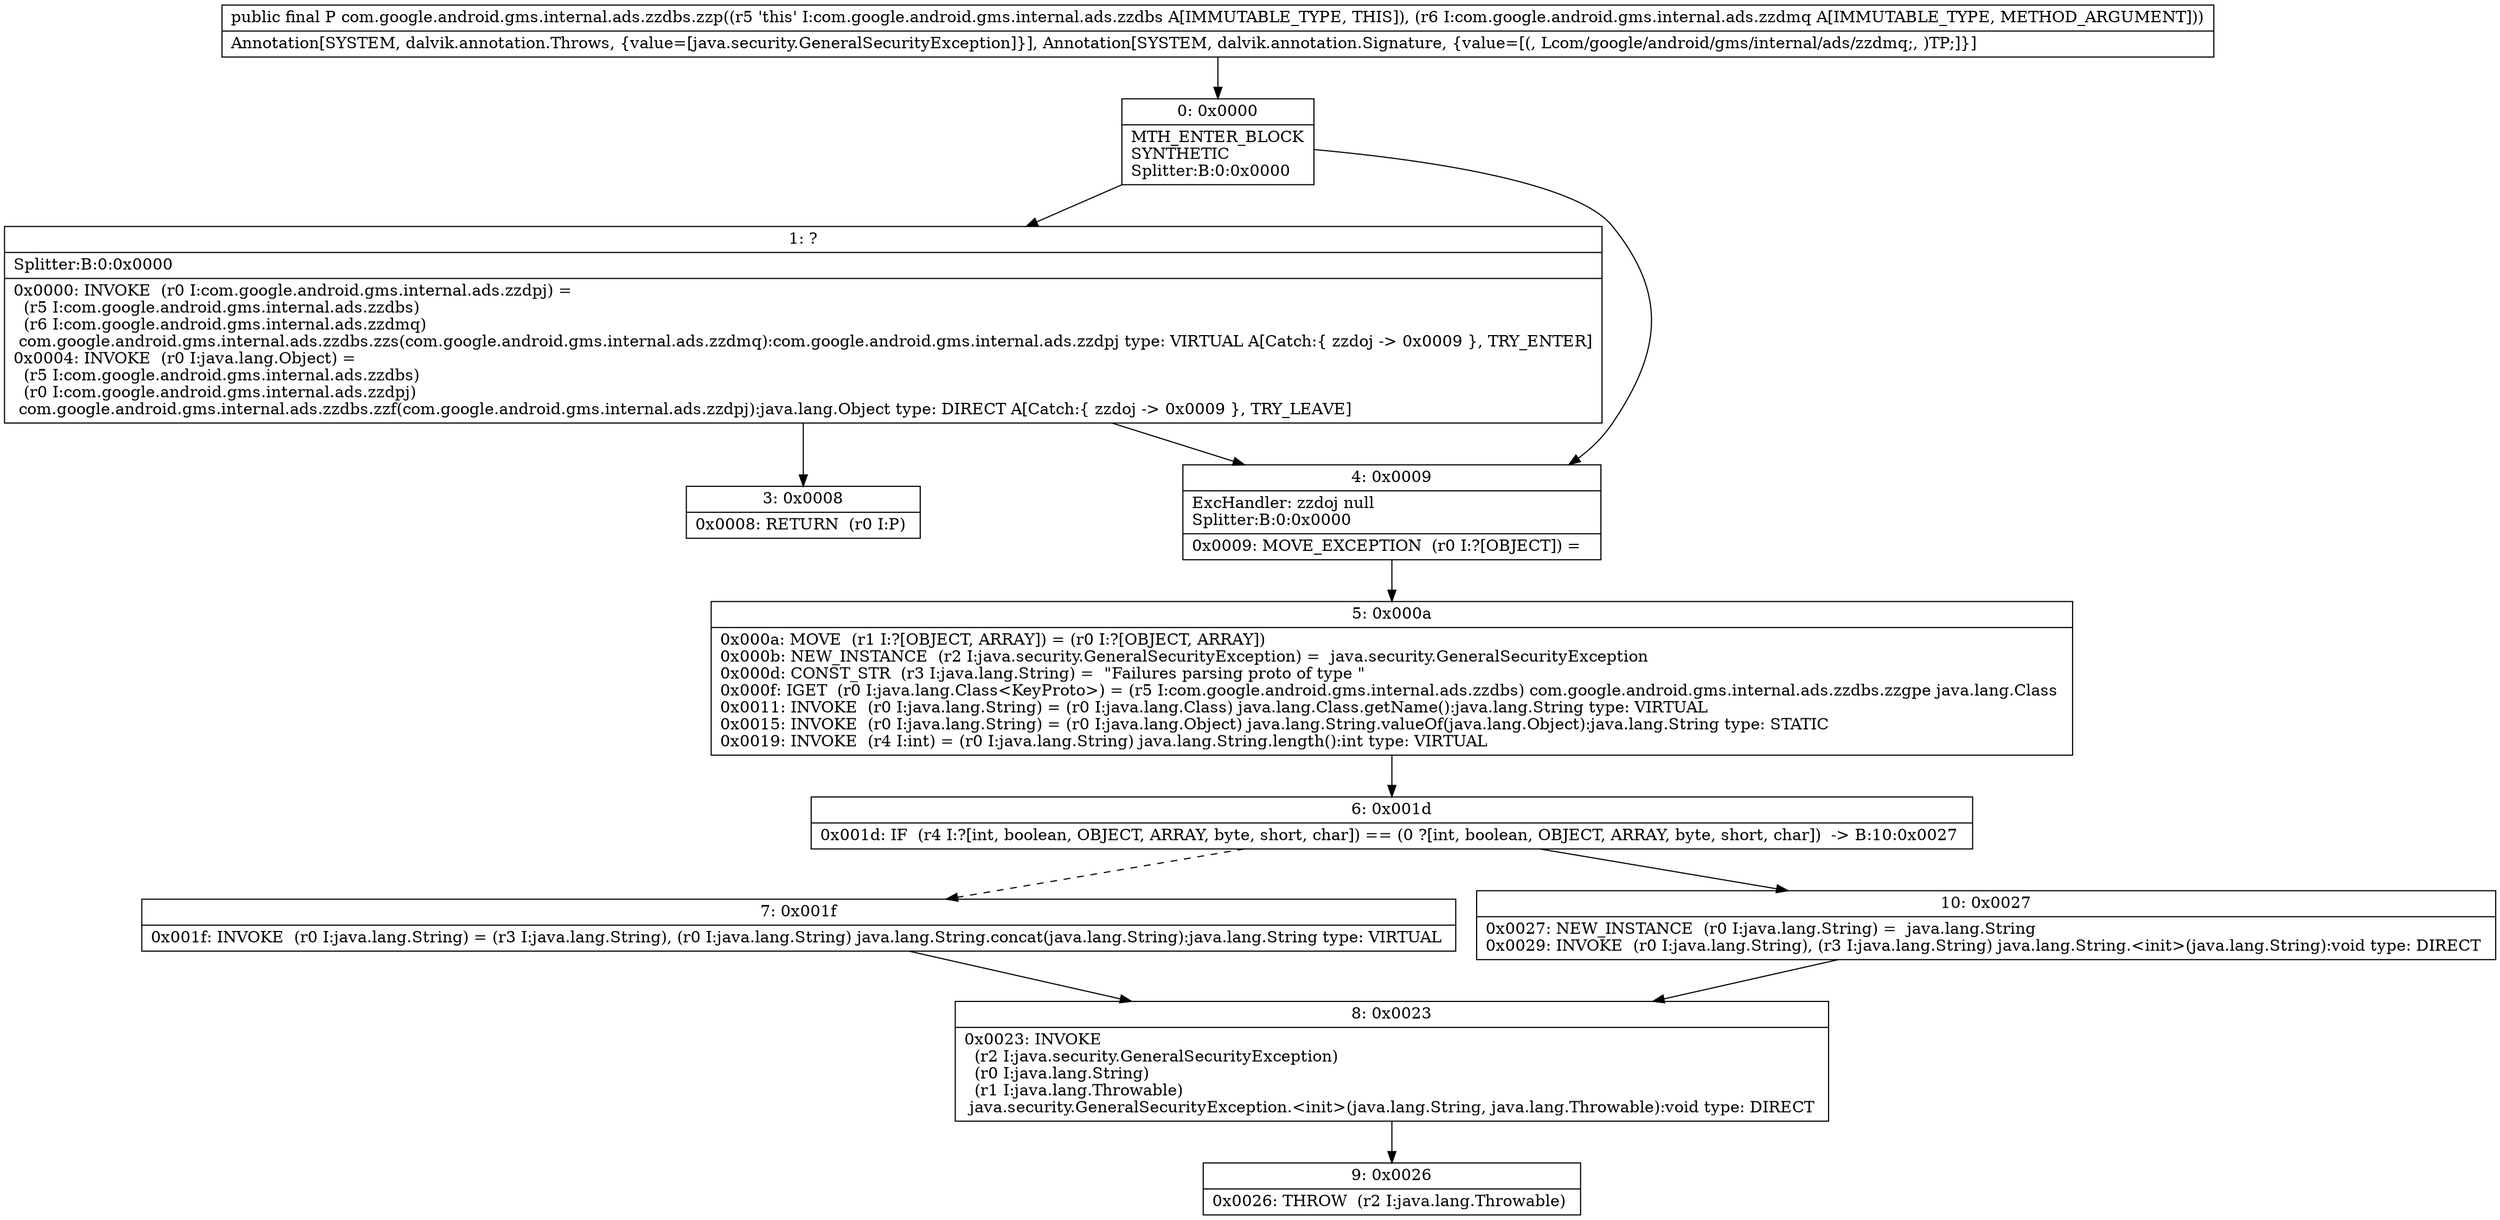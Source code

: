 digraph "CFG forcom.google.android.gms.internal.ads.zzdbs.zzp(Lcom\/google\/android\/gms\/internal\/ads\/zzdmq;)Ljava\/lang\/Object;" {
Node_0 [shape=record,label="{0\:\ 0x0000|MTH_ENTER_BLOCK\lSYNTHETIC\lSplitter:B:0:0x0000\l}"];
Node_1 [shape=record,label="{1\:\ ?|Splitter:B:0:0x0000\l|0x0000: INVOKE  (r0 I:com.google.android.gms.internal.ads.zzdpj) = \l  (r5 I:com.google.android.gms.internal.ads.zzdbs)\l  (r6 I:com.google.android.gms.internal.ads.zzdmq)\l com.google.android.gms.internal.ads.zzdbs.zzs(com.google.android.gms.internal.ads.zzdmq):com.google.android.gms.internal.ads.zzdpj type: VIRTUAL A[Catch:\{ zzdoj \-\> 0x0009 \}, TRY_ENTER]\l0x0004: INVOKE  (r0 I:java.lang.Object) = \l  (r5 I:com.google.android.gms.internal.ads.zzdbs)\l  (r0 I:com.google.android.gms.internal.ads.zzdpj)\l com.google.android.gms.internal.ads.zzdbs.zzf(com.google.android.gms.internal.ads.zzdpj):java.lang.Object type: DIRECT A[Catch:\{ zzdoj \-\> 0x0009 \}, TRY_LEAVE]\l}"];
Node_3 [shape=record,label="{3\:\ 0x0008|0x0008: RETURN  (r0 I:P) \l}"];
Node_4 [shape=record,label="{4\:\ 0x0009|ExcHandler: zzdoj null\lSplitter:B:0:0x0000\l|0x0009: MOVE_EXCEPTION  (r0 I:?[OBJECT]) =  \l}"];
Node_5 [shape=record,label="{5\:\ 0x000a|0x000a: MOVE  (r1 I:?[OBJECT, ARRAY]) = (r0 I:?[OBJECT, ARRAY]) \l0x000b: NEW_INSTANCE  (r2 I:java.security.GeneralSecurityException) =  java.security.GeneralSecurityException \l0x000d: CONST_STR  (r3 I:java.lang.String) =  \"Failures parsing proto of type \" \l0x000f: IGET  (r0 I:java.lang.Class\<KeyProto\>) = (r5 I:com.google.android.gms.internal.ads.zzdbs) com.google.android.gms.internal.ads.zzdbs.zzgpe java.lang.Class \l0x0011: INVOKE  (r0 I:java.lang.String) = (r0 I:java.lang.Class) java.lang.Class.getName():java.lang.String type: VIRTUAL \l0x0015: INVOKE  (r0 I:java.lang.String) = (r0 I:java.lang.Object) java.lang.String.valueOf(java.lang.Object):java.lang.String type: STATIC \l0x0019: INVOKE  (r4 I:int) = (r0 I:java.lang.String) java.lang.String.length():int type: VIRTUAL \l}"];
Node_6 [shape=record,label="{6\:\ 0x001d|0x001d: IF  (r4 I:?[int, boolean, OBJECT, ARRAY, byte, short, char]) == (0 ?[int, boolean, OBJECT, ARRAY, byte, short, char])  \-\> B:10:0x0027 \l}"];
Node_7 [shape=record,label="{7\:\ 0x001f|0x001f: INVOKE  (r0 I:java.lang.String) = (r3 I:java.lang.String), (r0 I:java.lang.String) java.lang.String.concat(java.lang.String):java.lang.String type: VIRTUAL \l}"];
Node_8 [shape=record,label="{8\:\ 0x0023|0x0023: INVOKE  \l  (r2 I:java.security.GeneralSecurityException)\l  (r0 I:java.lang.String)\l  (r1 I:java.lang.Throwable)\l java.security.GeneralSecurityException.\<init\>(java.lang.String, java.lang.Throwable):void type: DIRECT \l}"];
Node_9 [shape=record,label="{9\:\ 0x0026|0x0026: THROW  (r2 I:java.lang.Throwable) \l}"];
Node_10 [shape=record,label="{10\:\ 0x0027|0x0027: NEW_INSTANCE  (r0 I:java.lang.String) =  java.lang.String \l0x0029: INVOKE  (r0 I:java.lang.String), (r3 I:java.lang.String) java.lang.String.\<init\>(java.lang.String):void type: DIRECT \l}"];
MethodNode[shape=record,label="{public final P com.google.android.gms.internal.ads.zzdbs.zzp((r5 'this' I:com.google.android.gms.internal.ads.zzdbs A[IMMUTABLE_TYPE, THIS]), (r6 I:com.google.android.gms.internal.ads.zzdmq A[IMMUTABLE_TYPE, METHOD_ARGUMENT]))  | Annotation[SYSTEM, dalvik.annotation.Throws, \{value=[java.security.GeneralSecurityException]\}], Annotation[SYSTEM, dalvik.annotation.Signature, \{value=[(, Lcom\/google\/android\/gms\/internal\/ads\/zzdmq;, )TP;]\}]\l}"];
MethodNode -> Node_0;
Node_0 -> Node_1;
Node_0 -> Node_4;
Node_1 -> Node_4;
Node_1 -> Node_3;
Node_4 -> Node_5;
Node_5 -> Node_6;
Node_6 -> Node_7[style=dashed];
Node_6 -> Node_10;
Node_7 -> Node_8;
Node_8 -> Node_9;
Node_10 -> Node_8;
}

